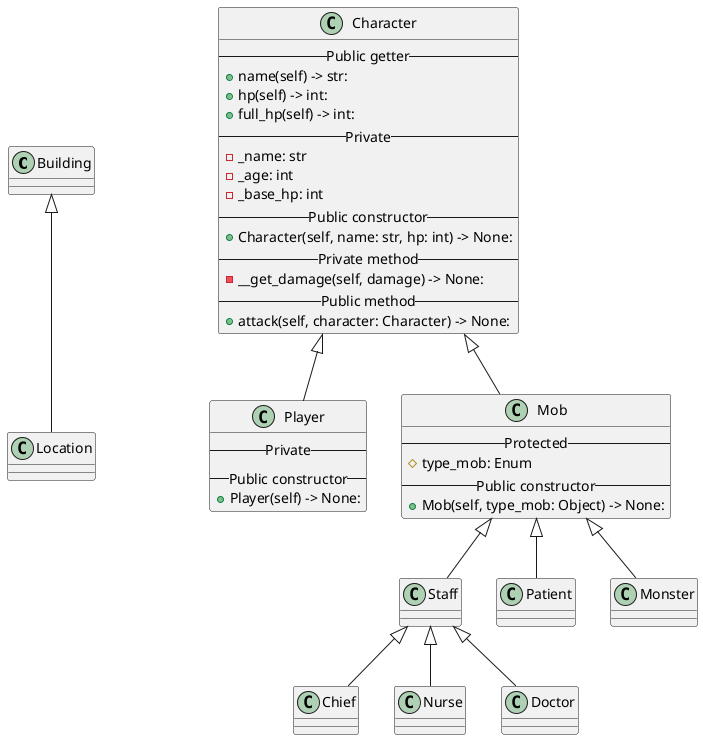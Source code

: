 @startuml

Building <|-- Location

Character <|-- Player
Character <|-- Mob
Mob <|-- Staff
Mob <|-- Patient
Mob <|-- Monster

Staff <|-- Chief
Staff <|-- Nurse
Staff <|-- Doctor

class Character{
    --Public getter--
    +name(self) -> str:
    +hp(self) -> int:
    +full_hp(self) -> int:
    --Private--
    -_name: str
    -_age: int
    -_base_hp: int
    --Public constructor--
    +Character(self, name: str, hp: int) -> None:
'    --Public method--
    --Private method--
    -__get_damage(self, damage) -> None:
    --Public method--
    +attack(self, character: Character) -> None:
}


class Player{
    --Private--
    --Public constructor--
    +Player(self) -> None:
}

class Mob{
    --Protected--
    #type_mob: Enum
    --Public constructor--
    +Mob(self, type_mob: Object) -> None:
}

@enduml